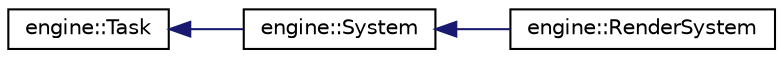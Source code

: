 digraph "Graphical Class Hierarchy"
{
 // LATEX_PDF_SIZE
  edge [fontname="Helvetica",fontsize="10",labelfontname="Helvetica",labelfontsize="10"];
  node [fontname="Helvetica",fontsize="10",shape=record];
  rankdir="LR";
  Node0 [label="engine::Task",height=0.2,width=0.4,color="black", fillcolor="white", style="filled",URL="$classengine_1_1_task.html",tooltip=" "];
  Node0 -> Node1 [dir="back",color="midnightblue",fontsize="10",style="solid",fontname="Helvetica"];
  Node1 [label="engine::System",height=0.2,width=0.4,color="black", fillcolor="white", style="filled",URL="$classengine_1_1_system.html",tooltip=" "];
  Node1 -> Node2 [dir="back",color="midnightblue",fontsize="10",style="solid",fontname="Helvetica"];
  Node2 [label="engine::RenderSystem",height=0.2,width=0.4,color="black", fillcolor="white", style="filled",URL="$classengine_1_1_render_system.html",tooltip=" "];
}
